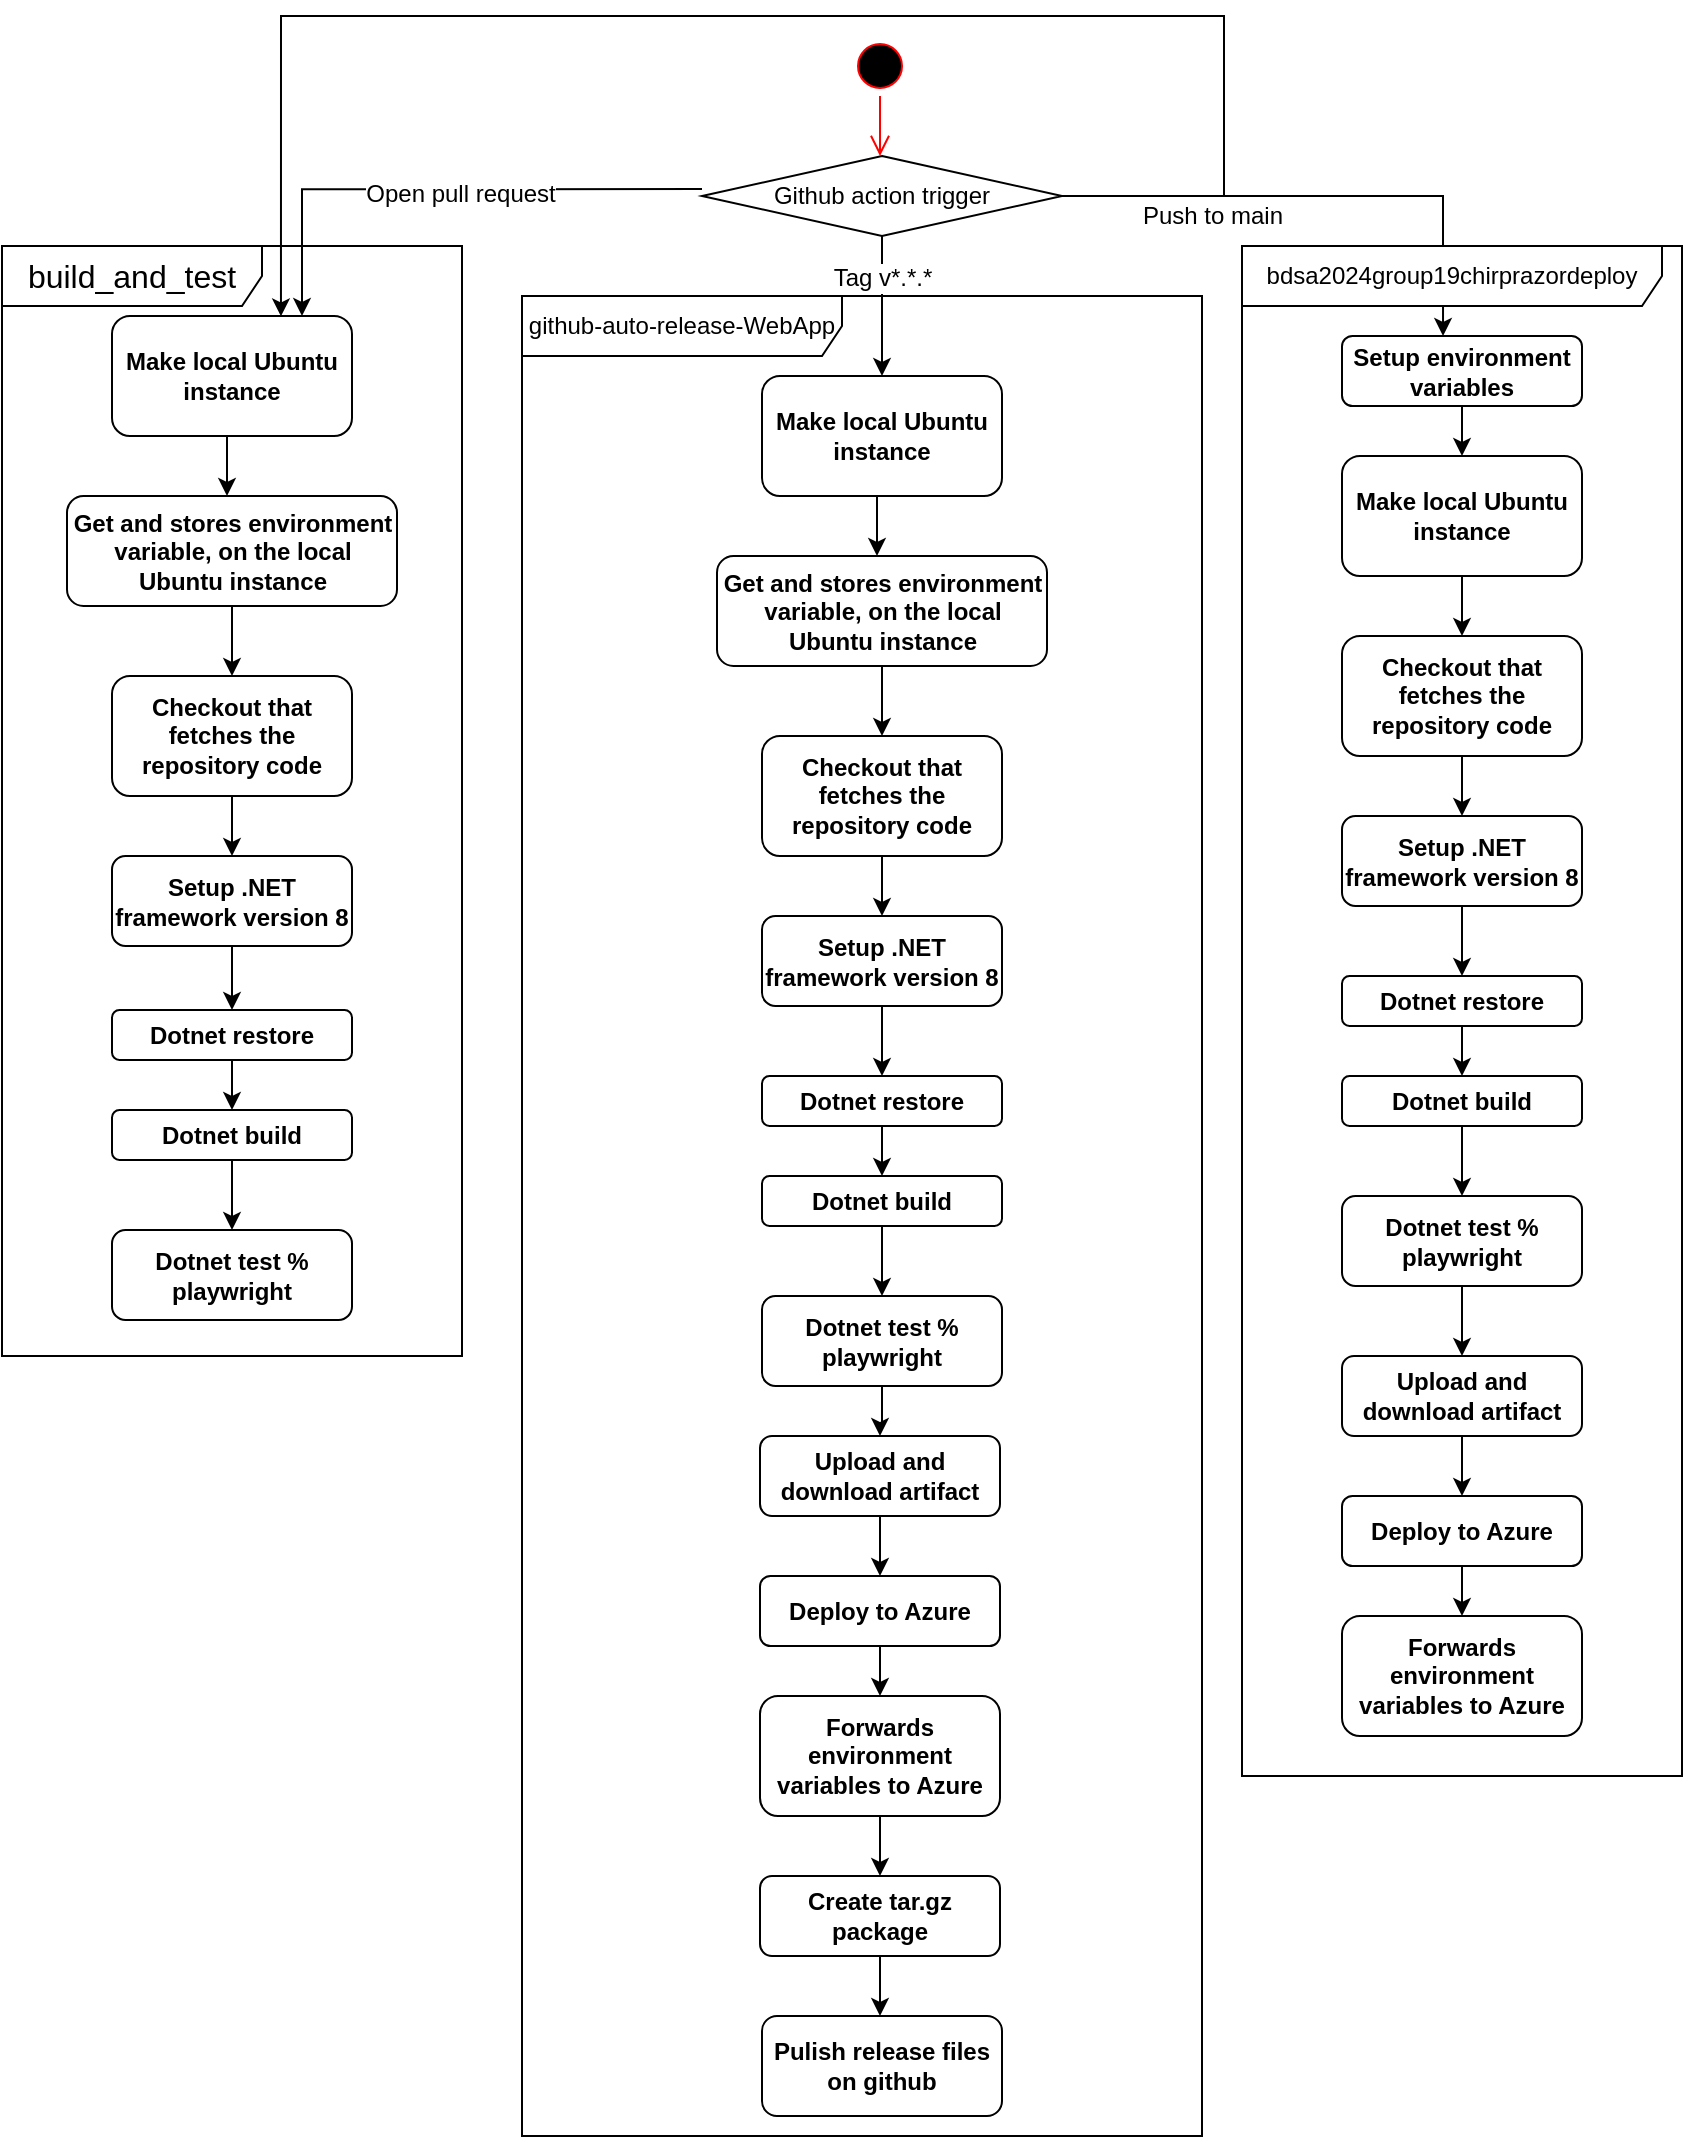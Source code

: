 <mxfile version="25.0.2">
  <diagram name="Side-1" id="wL0aWajeNsjBoE6SFL7c">
    <mxGraphModel dx="1736" dy="692" grid="1" gridSize="10" guides="1" tooltips="1" connect="1" arrows="1" fold="1" page="1" pageScale="1" pageWidth="827" pageHeight="1169" math="0" shadow="0">
      <root>
        <mxCell id="0" />
        <mxCell id="1" parent="0" />
        <mxCell id="hg8G4Vc_KyuRG5MOXF3n-1" value="" style="ellipse;html=1;shape=startState;fillColor=#000000;strokeColor=#ff0000;" parent="1" vertex="1">
          <mxGeometry x="384" y="20" width="30" height="30" as="geometry" />
        </mxCell>
        <mxCell id="hg8G4Vc_KyuRG5MOXF3n-2" value="" style="edgeStyle=orthogonalEdgeStyle;html=1;verticalAlign=bottom;endArrow=open;endSize=8;strokeColor=#ff0000;rounded=0;" parent="1" source="hg8G4Vc_KyuRG5MOXF3n-1" edge="1">
          <mxGeometry relative="1" as="geometry">
            <mxPoint x="399" y="80" as="targetPoint" />
          </mxGeometry>
        </mxCell>
        <mxCell id="hg8G4Vc_KyuRG5MOXF3n-3" value="&lt;b&gt;Make local Ubuntu instance&lt;/b&gt;" style="rounded=1;whiteSpace=wrap;html=1;" parent="1" vertex="1">
          <mxGeometry x="15" y="160" width="120" height="60" as="geometry" />
        </mxCell>
        <mxCell id="hg8G4Vc_KyuRG5MOXF3n-6" style="edgeStyle=orthogonalEdgeStyle;rounded=0;orthogonalLoop=1;jettySize=auto;html=1;" parent="1" source="hg8G4Vc_KyuRG5MOXF3n-5" edge="1">
          <mxGeometry relative="1" as="geometry">
            <mxPoint x="75" y="340" as="targetPoint" />
          </mxGeometry>
        </mxCell>
        <mxCell id="hg8G4Vc_KyuRG5MOXF3n-8" style="edgeStyle=orthogonalEdgeStyle;rounded=0;orthogonalLoop=1;jettySize=auto;html=1;" parent="1" source="hg8G4Vc_KyuRG5MOXF3n-7" edge="1">
          <mxGeometry relative="1" as="geometry">
            <mxPoint x="75" y="430" as="targetPoint" />
          </mxGeometry>
        </mxCell>
        <mxCell id="hg8G4Vc_KyuRG5MOXF3n-16" value="&lt;font style=&quot;font-size: 16px;&quot;&gt;build_and_test&lt;/font&gt;" style="shape=umlFrame;whiteSpace=wrap;html=1;pointerEvents=0;recursiveResize=0;container=1;collapsible=0;width=130;height=30;" parent="1" vertex="1">
          <mxGeometry x="-40" y="125" width="230" height="555" as="geometry" />
        </mxCell>
        <mxCell id="hg8G4Vc_KyuRG5MOXF3n-29" style="edgeStyle=orthogonalEdgeStyle;rounded=0;orthogonalLoop=1;jettySize=auto;html=1;" parent="hg8G4Vc_KyuRG5MOXF3n-16" edge="1">
          <mxGeometry relative="1" as="geometry">
            <mxPoint x="150" y="35" as="targetPoint" />
            <mxPoint x="350" y="-28.45" as="sourcePoint" />
            <Array as="points">
              <mxPoint x="150" y="-28" />
              <mxPoint x="150" y="35" />
            </Array>
          </mxGeometry>
        </mxCell>
        <mxCell id="hg8G4Vc_KyuRG5MOXF3n-30" value="&lt;font style=&quot;font-size: 12px;&quot;&gt;Open pull request&lt;/font&gt;" style="edgeLabel;html=1;align=center;verticalAlign=middle;resizable=0;points=[];" parent="hg8G4Vc_KyuRG5MOXF3n-29" vertex="1" connectable="0">
          <mxGeometry x="-0.081" y="2" relative="1" as="geometry">
            <mxPoint as="offset" />
          </mxGeometry>
        </mxCell>
        <mxCell id="hg8G4Vc_KyuRG5MOXF3n-4" style="edgeStyle=orthogonalEdgeStyle;rounded=0;orthogonalLoop=1;jettySize=auto;html=1;exitX=0.5;exitY=1;exitDx=0;exitDy=0;" parent="hg8G4Vc_KyuRG5MOXF3n-16" edge="1">
          <mxGeometry relative="1" as="geometry">
            <mxPoint x="112.5" y="125" as="targetPoint" />
            <mxPoint x="117.5" y="95" as="sourcePoint" />
          </mxGeometry>
        </mxCell>
        <mxCell id="hg8G4Vc_KyuRG5MOXF3n-5" value="&lt;b&gt;Get and stores environment variable, on the local Ubuntu instance&lt;/b&gt;" style="rounded=1;whiteSpace=wrap;html=1;" parent="hg8G4Vc_KyuRG5MOXF3n-16" vertex="1">
          <mxGeometry x="32.5" y="125" width="165" height="55" as="geometry" />
        </mxCell>
        <mxCell id="hg8G4Vc_KyuRG5MOXF3n-7" value="&lt;b&gt;Checkout that fetches the repository code&lt;/b&gt;" style="rounded=1;whiteSpace=wrap;html=1;" parent="hg8G4Vc_KyuRG5MOXF3n-16" vertex="1">
          <mxGeometry x="55" y="215" width="120" height="60" as="geometry" />
        </mxCell>
        <mxCell id="hg8G4Vc_KyuRG5MOXF3n-38" style="edgeStyle=orthogonalEdgeStyle;rounded=0;orthogonalLoop=1;jettySize=auto;html=1;entryX=0.5;entryY=0;entryDx=0;entryDy=0;" parent="hg8G4Vc_KyuRG5MOXF3n-16" source="hg8G4Vc_KyuRG5MOXF3n-9" target="hg8G4Vc_KyuRG5MOXF3n-11" edge="1">
          <mxGeometry relative="1" as="geometry" />
        </mxCell>
        <mxCell id="hg8G4Vc_KyuRG5MOXF3n-9" value="&lt;b&gt;Setup .NET framework version 8&lt;/b&gt;" style="rounded=1;whiteSpace=wrap;html=1;" parent="hg8G4Vc_KyuRG5MOXF3n-16" vertex="1">
          <mxGeometry x="55" y="305" width="120" height="45" as="geometry" />
        </mxCell>
        <mxCell id="hg8G4Vc_KyuRG5MOXF3n-40" style="edgeStyle=orthogonalEdgeStyle;rounded=0;orthogonalLoop=1;jettySize=auto;html=1;entryX=0.5;entryY=0;entryDx=0;entryDy=0;" parent="hg8G4Vc_KyuRG5MOXF3n-16" source="hg8G4Vc_KyuRG5MOXF3n-11" target="hg8G4Vc_KyuRG5MOXF3n-13" edge="1">
          <mxGeometry relative="1" as="geometry" />
        </mxCell>
        <mxCell id="hg8G4Vc_KyuRG5MOXF3n-11" value="&lt;b&gt;Dotnet restore&lt;/b&gt;" style="rounded=1;whiteSpace=wrap;html=1;" parent="hg8G4Vc_KyuRG5MOXF3n-16" vertex="1">
          <mxGeometry x="55" y="382" width="120" height="25" as="geometry" />
        </mxCell>
        <mxCell id="hg8G4Vc_KyuRG5MOXF3n-41" style="edgeStyle=orthogonalEdgeStyle;rounded=0;orthogonalLoop=1;jettySize=auto;html=1;entryX=0.5;entryY=0;entryDx=0;entryDy=0;" parent="hg8G4Vc_KyuRG5MOXF3n-16" source="hg8G4Vc_KyuRG5MOXF3n-13" target="hg8G4Vc_KyuRG5MOXF3n-15" edge="1">
          <mxGeometry relative="1" as="geometry" />
        </mxCell>
        <mxCell id="hg8G4Vc_KyuRG5MOXF3n-13" value="&lt;b&gt;Dotnet build&lt;/b&gt;" style="rounded=1;whiteSpace=wrap;html=1;" parent="hg8G4Vc_KyuRG5MOXF3n-16" vertex="1">
          <mxGeometry x="55" y="432" width="120" height="25" as="geometry" />
        </mxCell>
        <mxCell id="hg8G4Vc_KyuRG5MOXF3n-15" value="&lt;b&gt;Dotnet test % playwright&lt;/b&gt;" style="rounded=1;whiteSpace=wrap;html=1;" parent="hg8G4Vc_KyuRG5MOXF3n-16" vertex="1">
          <mxGeometry x="55" y="492" width="120" height="45" as="geometry" />
        </mxCell>
        <mxCell id="hg8G4Vc_KyuRG5MOXF3n-26" style="edgeStyle=orthogonalEdgeStyle;rounded=0;orthogonalLoop=1;jettySize=auto;html=1;entryX=0.421;entryY=0;entryDx=0;entryDy=0;entryPerimeter=0;" parent="1" source="hg8G4Vc_KyuRG5MOXF3n-25" target="hg8G4Vc_KyuRG5MOXF3n-33" edge="1">
          <mxGeometry relative="1" as="geometry">
            <mxPoint x="680" y="120" as="targetPoint" />
            <Array as="points">
              <mxPoint x="681" y="100" />
            </Array>
          </mxGeometry>
        </mxCell>
        <mxCell id="hg8G4Vc_KyuRG5MOXF3n-28" value="&lt;font style=&quot;font-size: 12px;&quot;&gt;Push to main&lt;/font&gt;" style="edgeLabel;html=1;align=center;verticalAlign=middle;resizable=0;points=[];" parent="hg8G4Vc_KyuRG5MOXF3n-26" vertex="1" connectable="0">
          <mxGeometry x="-0.433" y="-1" relative="1" as="geometry">
            <mxPoint x="1" y="9" as="offset" />
          </mxGeometry>
        </mxCell>
        <mxCell id="hg8G4Vc_KyuRG5MOXF3n-31" style="edgeStyle=orthogonalEdgeStyle;rounded=0;orthogonalLoop=1;jettySize=auto;html=1;entryX=0.704;entryY=0.003;entryDx=0;entryDy=0;entryPerimeter=0;" parent="1" source="hg8G4Vc_KyuRG5MOXF3n-25" target="hg8G4Vc_KyuRG5MOXF3n-3" edge="1">
          <mxGeometry relative="1" as="geometry">
            <mxPoint x="270" y="20" as="targetPoint" />
            <Array as="points">
              <mxPoint x="571" y="100" />
              <mxPoint x="571" y="10" />
              <mxPoint x="99" y="10" />
            </Array>
          </mxGeometry>
        </mxCell>
        <mxCell id="hkyqQa1d_oUIAZrL6TL9-1" style="edgeStyle=orthogonalEdgeStyle;rounded=0;orthogonalLoop=1;jettySize=auto;html=1;entryX=0.5;entryY=0;entryDx=0;entryDy=0;" edge="1" parent="1" source="hg8G4Vc_KyuRG5MOXF3n-25" target="hkyqQa1d_oUIAZrL6TL9-4">
          <mxGeometry relative="1" as="geometry">
            <mxPoint x="400" y="170" as="targetPoint" />
          </mxGeometry>
        </mxCell>
        <mxCell id="hkyqQa1d_oUIAZrL6TL9-2" value="&lt;font style=&quot;font-size: 12px;&quot;&gt;Tag v*.*.*&lt;/font&gt;" style="edgeLabel;html=1;align=center;verticalAlign=middle;resizable=0;points=[];" vertex="1" connectable="0" parent="hkyqQa1d_oUIAZrL6TL9-1">
          <mxGeometry x="0.036" relative="1" as="geometry">
            <mxPoint y="-16" as="offset" />
          </mxGeometry>
        </mxCell>
        <mxCell id="hg8G4Vc_KyuRG5MOXF3n-25" value="Github action trigger" style="rhombus;whiteSpace=wrap;html=1;" parent="1" vertex="1">
          <mxGeometry x="310" y="80" width="180" height="40" as="geometry" />
        </mxCell>
        <mxCell id="hg8G4Vc_KyuRG5MOXF3n-32" value="bdsa2024group19chirprazordeploy" style="shape=umlFrame;whiteSpace=wrap;html=1;pointerEvents=0;recursiveResize=0;container=1;collapsible=0;width=210;height=30;" parent="1" vertex="1">
          <mxGeometry x="580" y="125" width="220" height="765" as="geometry" />
        </mxCell>
        <mxCell id="hg8G4Vc_KyuRG5MOXF3n-42" style="edgeStyle=orthogonalEdgeStyle;rounded=0;orthogonalLoop=1;jettySize=auto;html=1;entryX=0.5;entryY=0;entryDx=0;entryDy=0;" parent="hg8G4Vc_KyuRG5MOXF3n-32" source="hg8G4Vc_KyuRG5MOXF3n-33" edge="1">
          <mxGeometry relative="1" as="geometry">
            <mxPoint x="110" y="105" as="targetPoint" />
          </mxGeometry>
        </mxCell>
        <mxCell id="hg8G4Vc_KyuRG5MOXF3n-33" value="&lt;b&gt;Setup environment variables&lt;/b&gt;" style="rounded=1;whiteSpace=wrap;html=1;" parent="hg8G4Vc_KyuRG5MOXF3n-32" vertex="1">
          <mxGeometry x="50" y="45" width="120" height="35" as="geometry" />
        </mxCell>
        <mxCell id="hg8G4Vc_KyuRG5MOXF3n-46" style="edgeStyle=orthogonalEdgeStyle;rounded=0;orthogonalLoop=1;jettySize=auto;html=1;entryX=0.5;entryY=0;entryDx=0;entryDy=0;" parent="hg8G4Vc_KyuRG5MOXF3n-32" source="hg8G4Vc_KyuRG5MOXF3n-43" target="hg8G4Vc_KyuRG5MOXF3n-44" edge="1">
          <mxGeometry relative="1" as="geometry" />
        </mxCell>
        <mxCell id="hg8G4Vc_KyuRG5MOXF3n-43" value="&lt;b&gt;Make local Ubuntu instance&lt;/b&gt;" style="rounded=1;whiteSpace=wrap;html=1;" parent="hg8G4Vc_KyuRG5MOXF3n-32" vertex="1">
          <mxGeometry x="50" y="105" width="120" height="60" as="geometry" />
        </mxCell>
        <mxCell id="hg8G4Vc_KyuRG5MOXF3n-55" style="edgeStyle=orthogonalEdgeStyle;rounded=0;orthogonalLoop=1;jettySize=auto;html=1;entryX=0.5;entryY=0;entryDx=0;entryDy=0;" parent="hg8G4Vc_KyuRG5MOXF3n-32" source="hg8G4Vc_KyuRG5MOXF3n-44" target="hg8G4Vc_KyuRG5MOXF3n-49" edge="1">
          <mxGeometry relative="1" as="geometry" />
        </mxCell>
        <mxCell id="hg8G4Vc_KyuRG5MOXF3n-44" value="&lt;b&gt;Checkout that fetches the repository code&lt;/b&gt;" style="rounded=1;whiteSpace=wrap;html=1;" parent="hg8G4Vc_KyuRG5MOXF3n-32" vertex="1">
          <mxGeometry x="50" y="195" width="120" height="60" as="geometry" />
        </mxCell>
        <mxCell id="hg8G4Vc_KyuRG5MOXF3n-48" style="edgeStyle=orthogonalEdgeStyle;rounded=0;orthogonalLoop=1;jettySize=auto;html=1;entryX=0.5;entryY=0;entryDx=0;entryDy=0;" parent="hg8G4Vc_KyuRG5MOXF3n-32" source="hg8G4Vc_KyuRG5MOXF3n-49" target="hg8G4Vc_KyuRG5MOXF3n-51" edge="1">
          <mxGeometry relative="1" as="geometry" />
        </mxCell>
        <mxCell id="hg8G4Vc_KyuRG5MOXF3n-49" value="&lt;b&gt;Setup .NET framework version 8&lt;/b&gt;" style="rounded=1;whiteSpace=wrap;html=1;" parent="hg8G4Vc_KyuRG5MOXF3n-32" vertex="1">
          <mxGeometry x="50" y="285" width="120" height="45" as="geometry" />
        </mxCell>
        <mxCell id="hg8G4Vc_KyuRG5MOXF3n-50" style="edgeStyle=orthogonalEdgeStyle;rounded=0;orthogonalLoop=1;jettySize=auto;html=1;entryX=0.5;entryY=0;entryDx=0;entryDy=0;" parent="hg8G4Vc_KyuRG5MOXF3n-32" source="hg8G4Vc_KyuRG5MOXF3n-51" target="hg8G4Vc_KyuRG5MOXF3n-53" edge="1">
          <mxGeometry relative="1" as="geometry" />
        </mxCell>
        <mxCell id="hg8G4Vc_KyuRG5MOXF3n-51" value="&lt;b&gt;Dotnet restore&lt;/b&gt;" style="rounded=1;whiteSpace=wrap;html=1;" parent="hg8G4Vc_KyuRG5MOXF3n-32" vertex="1">
          <mxGeometry x="50" y="365" width="120" height="25" as="geometry" />
        </mxCell>
        <mxCell id="hg8G4Vc_KyuRG5MOXF3n-52" style="edgeStyle=orthogonalEdgeStyle;rounded=0;orthogonalLoop=1;jettySize=auto;html=1;entryX=0.5;entryY=0;entryDx=0;entryDy=0;" parent="hg8G4Vc_KyuRG5MOXF3n-32" source="hg8G4Vc_KyuRG5MOXF3n-53" target="hg8G4Vc_KyuRG5MOXF3n-54" edge="1">
          <mxGeometry relative="1" as="geometry" />
        </mxCell>
        <mxCell id="hg8G4Vc_KyuRG5MOXF3n-53" value="&lt;b&gt;Dotnet build&lt;/b&gt;" style="rounded=1;whiteSpace=wrap;html=1;" parent="hg8G4Vc_KyuRG5MOXF3n-32" vertex="1">
          <mxGeometry x="50" y="415" width="120" height="25" as="geometry" />
        </mxCell>
        <mxCell id="hg8G4Vc_KyuRG5MOXF3n-57" style="edgeStyle=orthogonalEdgeStyle;rounded=0;orthogonalLoop=1;jettySize=auto;html=1;entryX=0.5;entryY=0;entryDx=0;entryDy=0;" parent="hg8G4Vc_KyuRG5MOXF3n-32" source="hg8G4Vc_KyuRG5MOXF3n-54" target="hg8G4Vc_KyuRG5MOXF3n-56" edge="1">
          <mxGeometry relative="1" as="geometry" />
        </mxCell>
        <mxCell id="hg8G4Vc_KyuRG5MOXF3n-54" value="&lt;b&gt;Dotnet test % playwright&lt;/b&gt;" style="rounded=1;whiteSpace=wrap;html=1;" parent="hg8G4Vc_KyuRG5MOXF3n-32" vertex="1">
          <mxGeometry x="50" y="475" width="120" height="45" as="geometry" />
        </mxCell>
        <mxCell id="hg8G4Vc_KyuRG5MOXF3n-59" style="edgeStyle=orthogonalEdgeStyle;rounded=0;orthogonalLoop=1;jettySize=auto;html=1;entryX=0.5;entryY=0;entryDx=0;entryDy=0;" parent="hg8G4Vc_KyuRG5MOXF3n-32" source="hg8G4Vc_KyuRG5MOXF3n-56" target="hg8G4Vc_KyuRG5MOXF3n-58" edge="1">
          <mxGeometry relative="1" as="geometry" />
        </mxCell>
        <mxCell id="hg8G4Vc_KyuRG5MOXF3n-56" value="&lt;b&gt;Upload and download&amp;nbsp;&lt;/b&gt;&lt;b&gt;artifact&lt;/b&gt;" style="rounded=1;whiteSpace=wrap;html=1;" parent="hg8G4Vc_KyuRG5MOXF3n-32" vertex="1">
          <mxGeometry x="50" y="555" width="120" height="40" as="geometry" />
        </mxCell>
        <mxCell id="hg8G4Vc_KyuRG5MOXF3n-61" style="edgeStyle=orthogonalEdgeStyle;rounded=0;orthogonalLoop=1;jettySize=auto;html=1;entryX=0.5;entryY=0;entryDx=0;entryDy=0;" parent="hg8G4Vc_KyuRG5MOXF3n-32" source="hg8G4Vc_KyuRG5MOXF3n-58" target="hg8G4Vc_KyuRG5MOXF3n-60" edge="1">
          <mxGeometry relative="1" as="geometry" />
        </mxCell>
        <mxCell id="hg8G4Vc_KyuRG5MOXF3n-58" value="&lt;b&gt;Deploy to Azure&lt;/b&gt;" style="rounded=1;whiteSpace=wrap;html=1;" parent="hg8G4Vc_KyuRG5MOXF3n-32" vertex="1">
          <mxGeometry x="50" y="625" width="120" height="35" as="geometry" />
        </mxCell>
        <mxCell id="hg8G4Vc_KyuRG5MOXF3n-60" value="&lt;b&gt;Forwards environment variables to Azure&lt;/b&gt;" style="rounded=1;whiteSpace=wrap;html=1;" parent="hg8G4Vc_KyuRG5MOXF3n-32" vertex="1">
          <mxGeometry x="50" y="685" width="120" height="60" as="geometry" />
        </mxCell>
        <mxCell id="hkyqQa1d_oUIAZrL6TL9-4" value="&lt;b&gt;Make local Ubuntu instance&lt;/b&gt;" style="rounded=1;whiteSpace=wrap;html=1;" vertex="1" parent="1">
          <mxGeometry x="340" y="190" width="120" height="60" as="geometry" />
        </mxCell>
        <mxCell id="hkyqQa1d_oUIAZrL6TL9-5" style="edgeStyle=orthogonalEdgeStyle;rounded=0;orthogonalLoop=1;jettySize=auto;html=1;" edge="1" parent="1" source="hkyqQa1d_oUIAZrL6TL9-7">
          <mxGeometry relative="1" as="geometry">
            <mxPoint x="400" y="370" as="targetPoint" />
          </mxGeometry>
        </mxCell>
        <mxCell id="hkyqQa1d_oUIAZrL6TL9-6" style="edgeStyle=orthogonalEdgeStyle;rounded=0;orthogonalLoop=1;jettySize=auto;html=1;exitX=0.5;exitY=1;exitDx=0;exitDy=0;" edge="1" parent="1">
          <mxGeometry relative="1" as="geometry">
            <mxPoint x="397.5" y="280" as="targetPoint" />
            <mxPoint x="402.5" y="250" as="sourcePoint" />
          </mxGeometry>
        </mxCell>
        <mxCell id="hkyqQa1d_oUIAZrL6TL9-7" value="&lt;b&gt;Get and stores environment variable, on the local Ubuntu instance&lt;/b&gt;" style="rounded=1;whiteSpace=wrap;html=1;" vertex="1" parent="1">
          <mxGeometry x="317.5" y="280" width="165" height="55" as="geometry" />
        </mxCell>
        <mxCell id="hkyqQa1d_oUIAZrL6TL9-8" style="edgeStyle=orthogonalEdgeStyle;rounded=0;orthogonalLoop=1;jettySize=auto;html=1;" edge="1" parent="1" source="hkyqQa1d_oUIAZrL6TL9-9">
          <mxGeometry relative="1" as="geometry">
            <mxPoint x="400" y="460" as="targetPoint" />
          </mxGeometry>
        </mxCell>
        <mxCell id="hkyqQa1d_oUIAZrL6TL9-9" value="&lt;b&gt;Checkout that fetches the repository code&lt;/b&gt;" style="rounded=1;whiteSpace=wrap;html=1;" vertex="1" parent="1">
          <mxGeometry x="340" y="370" width="120" height="60" as="geometry" />
        </mxCell>
        <mxCell id="hkyqQa1d_oUIAZrL6TL9-10" style="edgeStyle=orthogonalEdgeStyle;rounded=0;orthogonalLoop=1;jettySize=auto;html=1;entryX=0.5;entryY=0;entryDx=0;entryDy=0;" edge="1" parent="1" source="hkyqQa1d_oUIAZrL6TL9-11">
          <mxGeometry relative="1" as="geometry">
            <mxPoint x="400" y="540" as="targetPoint" />
          </mxGeometry>
        </mxCell>
        <mxCell id="hkyqQa1d_oUIAZrL6TL9-11" value="&lt;b&gt;Setup .NET framework version 8&lt;/b&gt;" style="rounded=1;whiteSpace=wrap;html=1;" vertex="1" parent="1">
          <mxGeometry x="340" y="460" width="120" height="45" as="geometry" />
        </mxCell>
        <mxCell id="hkyqQa1d_oUIAZrL6TL9-12" style="edgeStyle=orthogonalEdgeStyle;rounded=0;orthogonalLoop=1;jettySize=auto;html=1;entryX=0.5;entryY=0;entryDx=0;entryDy=0;" edge="1" parent="1" source="hkyqQa1d_oUIAZrL6TL9-13" target="hkyqQa1d_oUIAZrL6TL9-15">
          <mxGeometry relative="1" as="geometry" />
        </mxCell>
        <mxCell id="hkyqQa1d_oUIAZrL6TL9-13" value="&lt;b&gt;Dotnet restore&lt;/b&gt;" style="rounded=1;whiteSpace=wrap;html=1;" vertex="1" parent="1">
          <mxGeometry x="340" y="540" width="120" height="25" as="geometry" />
        </mxCell>
        <mxCell id="hkyqQa1d_oUIAZrL6TL9-14" style="edgeStyle=orthogonalEdgeStyle;rounded=0;orthogonalLoop=1;jettySize=auto;html=1;entryX=0.5;entryY=0;entryDx=0;entryDy=0;" edge="1" parent="1" source="hkyqQa1d_oUIAZrL6TL9-15" target="hkyqQa1d_oUIAZrL6TL9-16">
          <mxGeometry relative="1" as="geometry" />
        </mxCell>
        <mxCell id="hkyqQa1d_oUIAZrL6TL9-15" value="&lt;b&gt;Dotnet build&lt;/b&gt;" style="rounded=1;whiteSpace=wrap;html=1;" vertex="1" parent="1">
          <mxGeometry x="340" y="590" width="120" height="25" as="geometry" />
        </mxCell>
        <mxCell id="hkyqQa1d_oUIAZrL6TL9-22" style="edgeStyle=orthogonalEdgeStyle;rounded=0;orthogonalLoop=1;jettySize=auto;html=1;entryX=0.5;entryY=0;entryDx=0;entryDy=0;" edge="1" parent="1" source="hkyqQa1d_oUIAZrL6TL9-16" target="hkyqQa1d_oUIAZrL6TL9-18">
          <mxGeometry relative="1" as="geometry" />
        </mxCell>
        <mxCell id="hkyqQa1d_oUIAZrL6TL9-16" value="&lt;b&gt;Dotnet test % playwright&lt;/b&gt;" style="rounded=1;whiteSpace=wrap;html=1;" vertex="1" parent="1">
          <mxGeometry x="340" y="650" width="120" height="45" as="geometry" />
        </mxCell>
        <mxCell id="hkyqQa1d_oUIAZrL6TL9-17" style="edgeStyle=orthogonalEdgeStyle;rounded=0;orthogonalLoop=1;jettySize=auto;html=1;entryX=0.5;entryY=0;entryDx=0;entryDy=0;" edge="1" parent="1" source="hkyqQa1d_oUIAZrL6TL9-18" target="hkyqQa1d_oUIAZrL6TL9-20">
          <mxGeometry relative="1" as="geometry" />
        </mxCell>
        <mxCell id="hkyqQa1d_oUIAZrL6TL9-18" value="&lt;b&gt;Upload and download&amp;nbsp;&lt;/b&gt;&lt;b&gt;artifact&lt;/b&gt;" style="rounded=1;whiteSpace=wrap;html=1;" vertex="1" parent="1">
          <mxGeometry x="339" y="720" width="120" height="40" as="geometry" />
        </mxCell>
        <mxCell id="hkyqQa1d_oUIAZrL6TL9-19" style="edgeStyle=orthogonalEdgeStyle;rounded=0;orthogonalLoop=1;jettySize=auto;html=1;entryX=0.5;entryY=0;entryDx=0;entryDy=0;" edge="1" parent="1" source="hkyqQa1d_oUIAZrL6TL9-20" target="hkyqQa1d_oUIAZrL6TL9-21">
          <mxGeometry relative="1" as="geometry" />
        </mxCell>
        <mxCell id="hkyqQa1d_oUIAZrL6TL9-20" value="&lt;b&gt;Deploy to Azure&lt;/b&gt;" style="rounded=1;whiteSpace=wrap;html=1;" vertex="1" parent="1">
          <mxGeometry x="339" y="790" width="120" height="35" as="geometry" />
        </mxCell>
        <mxCell id="hkyqQa1d_oUIAZrL6TL9-23" style="edgeStyle=orthogonalEdgeStyle;rounded=0;orthogonalLoop=1;jettySize=auto;html=1;" edge="1" parent="1" source="hkyqQa1d_oUIAZrL6TL9-21">
          <mxGeometry relative="1" as="geometry">
            <mxPoint x="399" y="940" as="targetPoint" />
          </mxGeometry>
        </mxCell>
        <mxCell id="hkyqQa1d_oUIAZrL6TL9-21" value="&lt;b&gt;Forwards environment variables to Azure&lt;/b&gt;" style="rounded=1;whiteSpace=wrap;html=1;" vertex="1" parent="1">
          <mxGeometry x="339" y="850" width="120" height="60" as="geometry" />
        </mxCell>
        <mxCell id="hkyqQa1d_oUIAZrL6TL9-25" style="edgeStyle=orthogonalEdgeStyle;rounded=0;orthogonalLoop=1;jettySize=auto;html=1;" edge="1" parent="1" source="hkyqQa1d_oUIAZrL6TL9-24">
          <mxGeometry relative="1" as="geometry">
            <mxPoint x="399" y="1010" as="targetPoint" />
          </mxGeometry>
        </mxCell>
        <mxCell id="hkyqQa1d_oUIAZrL6TL9-24" value="&lt;b&gt;Create tar.gz package&lt;/b&gt;" style="rounded=1;whiteSpace=wrap;html=1;" vertex="1" parent="1">
          <mxGeometry x="339" y="940" width="120" height="40" as="geometry" />
        </mxCell>
        <mxCell id="hkyqQa1d_oUIAZrL6TL9-26" value="&lt;b&gt;Pulish release files on github&lt;/b&gt;" style="rounded=1;whiteSpace=wrap;html=1;" vertex="1" parent="1">
          <mxGeometry x="340" y="1010" width="120" height="50" as="geometry" />
        </mxCell>
        <mxCell id="hkyqQa1d_oUIAZrL6TL9-27" value="&lt;font&gt;github-auto-release-WebApp&lt;/font&gt;" style="shape=umlFrame;whiteSpace=wrap;html=1;pointerEvents=0;recursiveResize=0;container=1;collapsible=0;width=160;" vertex="1" parent="1">
          <mxGeometry x="220" y="150" width="340" height="920" as="geometry" />
        </mxCell>
      </root>
    </mxGraphModel>
  </diagram>
</mxfile>
